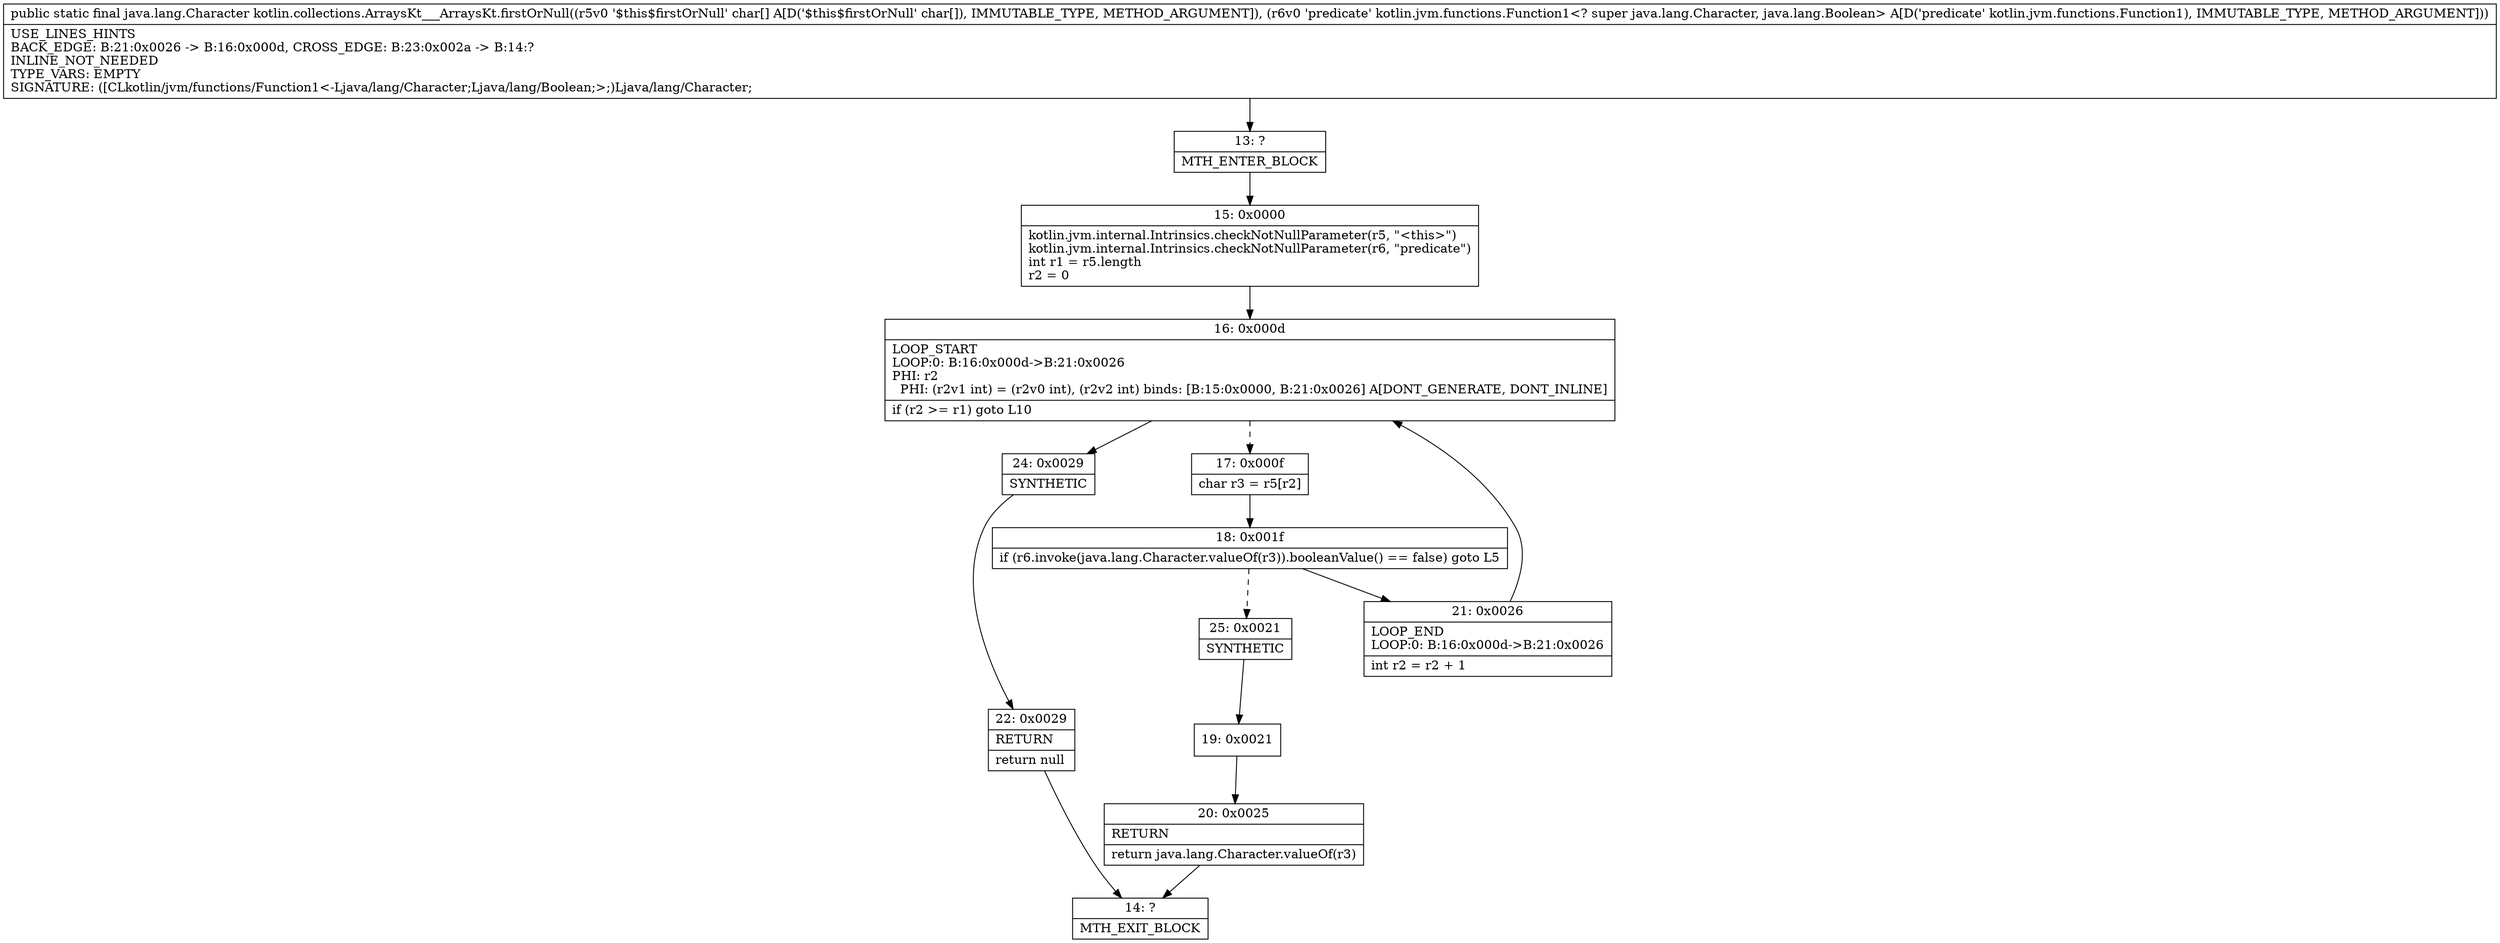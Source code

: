 digraph "CFG forkotlin.collections.ArraysKt___ArraysKt.firstOrNull([CLkotlin\/jvm\/functions\/Function1;)Ljava\/lang\/Character;" {
Node_13 [shape=record,label="{13\:\ ?|MTH_ENTER_BLOCK\l}"];
Node_15 [shape=record,label="{15\:\ 0x0000|kotlin.jvm.internal.Intrinsics.checkNotNullParameter(r5, \"\<this\>\")\lkotlin.jvm.internal.Intrinsics.checkNotNullParameter(r6, \"predicate\")\lint r1 = r5.length\lr2 = 0\l}"];
Node_16 [shape=record,label="{16\:\ 0x000d|LOOP_START\lLOOP:0: B:16:0x000d\-\>B:21:0x0026\lPHI: r2 \l  PHI: (r2v1 int) = (r2v0 int), (r2v2 int) binds: [B:15:0x0000, B:21:0x0026] A[DONT_GENERATE, DONT_INLINE]\l|if (r2 \>= r1) goto L10\l}"];
Node_17 [shape=record,label="{17\:\ 0x000f|char r3 = r5[r2]\l}"];
Node_18 [shape=record,label="{18\:\ 0x001f|if (r6.invoke(java.lang.Character.valueOf(r3)).booleanValue() == false) goto L5\l}"];
Node_21 [shape=record,label="{21\:\ 0x0026|LOOP_END\lLOOP:0: B:16:0x000d\-\>B:21:0x0026\l|int r2 = r2 + 1\l}"];
Node_25 [shape=record,label="{25\:\ 0x0021|SYNTHETIC\l}"];
Node_19 [shape=record,label="{19\:\ 0x0021}"];
Node_20 [shape=record,label="{20\:\ 0x0025|RETURN\l|return java.lang.Character.valueOf(r3)\l}"];
Node_14 [shape=record,label="{14\:\ ?|MTH_EXIT_BLOCK\l}"];
Node_24 [shape=record,label="{24\:\ 0x0029|SYNTHETIC\l}"];
Node_22 [shape=record,label="{22\:\ 0x0029|RETURN\l|return null\l}"];
MethodNode[shape=record,label="{public static final java.lang.Character kotlin.collections.ArraysKt___ArraysKt.firstOrNull((r5v0 '$this$firstOrNull' char[] A[D('$this$firstOrNull' char[]), IMMUTABLE_TYPE, METHOD_ARGUMENT]), (r6v0 'predicate' kotlin.jvm.functions.Function1\<? super java.lang.Character, java.lang.Boolean\> A[D('predicate' kotlin.jvm.functions.Function1), IMMUTABLE_TYPE, METHOD_ARGUMENT]))  | USE_LINES_HINTS\lBACK_EDGE: B:21:0x0026 \-\> B:16:0x000d, CROSS_EDGE: B:23:0x002a \-\> B:14:?\lINLINE_NOT_NEEDED\lTYPE_VARS: EMPTY\lSIGNATURE: ([CLkotlin\/jvm\/functions\/Function1\<\-Ljava\/lang\/Character;Ljava\/lang\/Boolean;\>;)Ljava\/lang\/Character;\l}"];
MethodNode -> Node_13;Node_13 -> Node_15;
Node_15 -> Node_16;
Node_16 -> Node_17[style=dashed];
Node_16 -> Node_24;
Node_17 -> Node_18;
Node_18 -> Node_21;
Node_18 -> Node_25[style=dashed];
Node_21 -> Node_16;
Node_25 -> Node_19;
Node_19 -> Node_20;
Node_20 -> Node_14;
Node_24 -> Node_22;
Node_22 -> Node_14;
}

